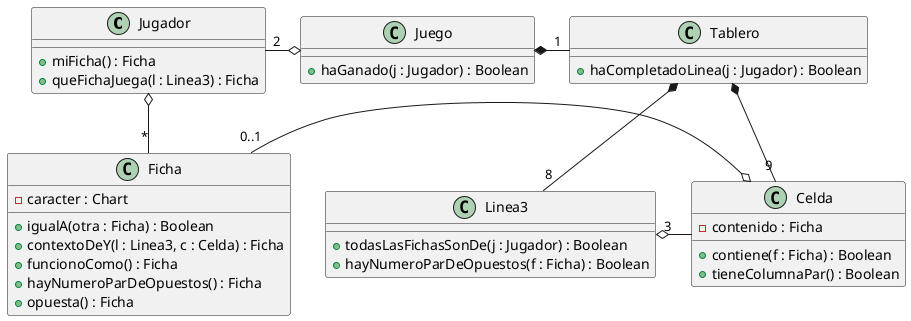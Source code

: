 @startuml

together {
        class Jugador
        class Ficha
}

class Juego {
        + haGanado(j : Jugador) : Boolean
}

class Tablero {
        + haCompletadoLinea(j : Jugador) : Boolean
}

class Jugador {
        + miFicha() : Ficha
        + queFichaJuega(l : Linea3) : Ficha
}

class Ficha {
        - caracter : Chart
        
        + igualA(otra : Ficha) : Boolean
        + contextoDeY(l : Linea3, c : Celda) : Ficha
        + funcionoComo() : Ficha
        + hayNumeroParDeOpuestos() : Ficha
        + opuesta() : Ficha
}

class Linea3 {
        + todasLasFichasSonDe(j : Jugador) : Boolean
        + hayNumeroParDeOpuestos(f : Ficha) : Boolean
}

class Celda {
        - contenido : Ficha
        + contiene(f : Ficha) : Boolean
        + tieneColumnaPar() : Boolean
}

Juego o-left- "2" Jugador
Juego *-right- "1" Tablero
Tablero *-- "8" Linea3 
Jugador o- "*" Ficha
Linea3 "3" o- Celda
Celda o- "0..1" Ficha
Tablero *- "9" Celda
@enduml
